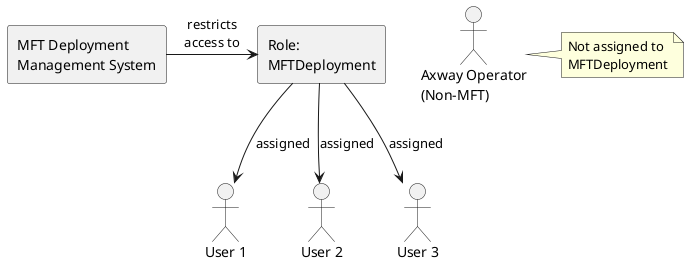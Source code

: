 @startuml
rectangle "MFT Deployment\nManagement System" as MFTSystem
rectangle "Role:\nMFTDeployment" as MFTDeploymentRole

actor User1 as "User 1"
actor User2 as "User 2"
actor User3 as "User 3"
actor UserX as "Axway Operator\n(Non-MFT)"

MFTSystem -right-> MFTDeploymentRole : restricts\naccess to
MFTDeploymentRole -down-> User1 : assigned
MFTDeploymentRole -down-> User2 : assigned
MFTDeploymentRole -down-> User3 : assigned

note right of UserX
  Not assigned to
  MFTDeployment
end note

@enduml

